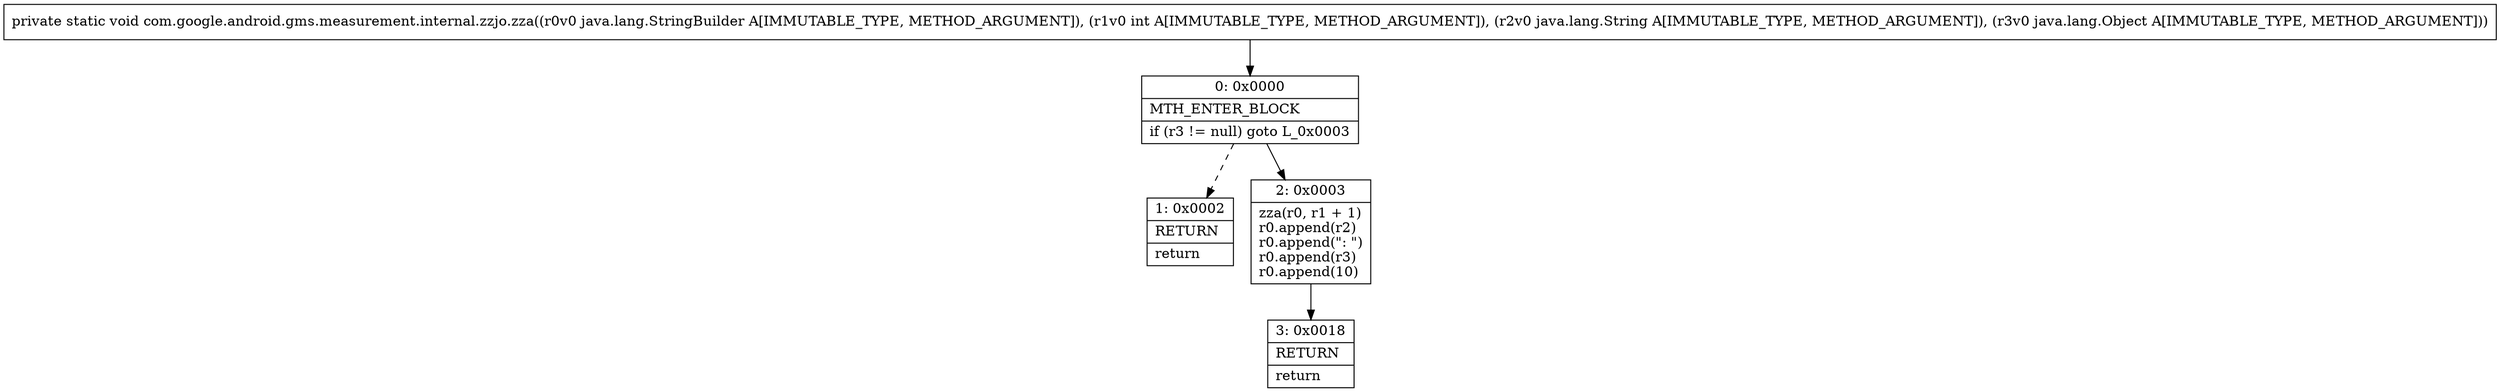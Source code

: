 digraph "CFG forcom.google.android.gms.measurement.internal.zzjo.zza(Ljava\/lang\/StringBuilder;ILjava\/lang\/String;Ljava\/lang\/Object;)V" {
Node_0 [shape=record,label="{0\:\ 0x0000|MTH_ENTER_BLOCK\l|if (r3 != null) goto L_0x0003\l}"];
Node_1 [shape=record,label="{1\:\ 0x0002|RETURN\l|return\l}"];
Node_2 [shape=record,label="{2\:\ 0x0003|zza(r0, r1 + 1)\lr0.append(r2)\lr0.append(\": \")\lr0.append(r3)\lr0.append(10)\l}"];
Node_3 [shape=record,label="{3\:\ 0x0018|RETURN\l|return\l}"];
MethodNode[shape=record,label="{private static void com.google.android.gms.measurement.internal.zzjo.zza((r0v0 java.lang.StringBuilder A[IMMUTABLE_TYPE, METHOD_ARGUMENT]), (r1v0 int A[IMMUTABLE_TYPE, METHOD_ARGUMENT]), (r2v0 java.lang.String A[IMMUTABLE_TYPE, METHOD_ARGUMENT]), (r3v0 java.lang.Object A[IMMUTABLE_TYPE, METHOD_ARGUMENT])) }"];
MethodNode -> Node_0;
Node_0 -> Node_1[style=dashed];
Node_0 -> Node_2;
Node_2 -> Node_3;
}

